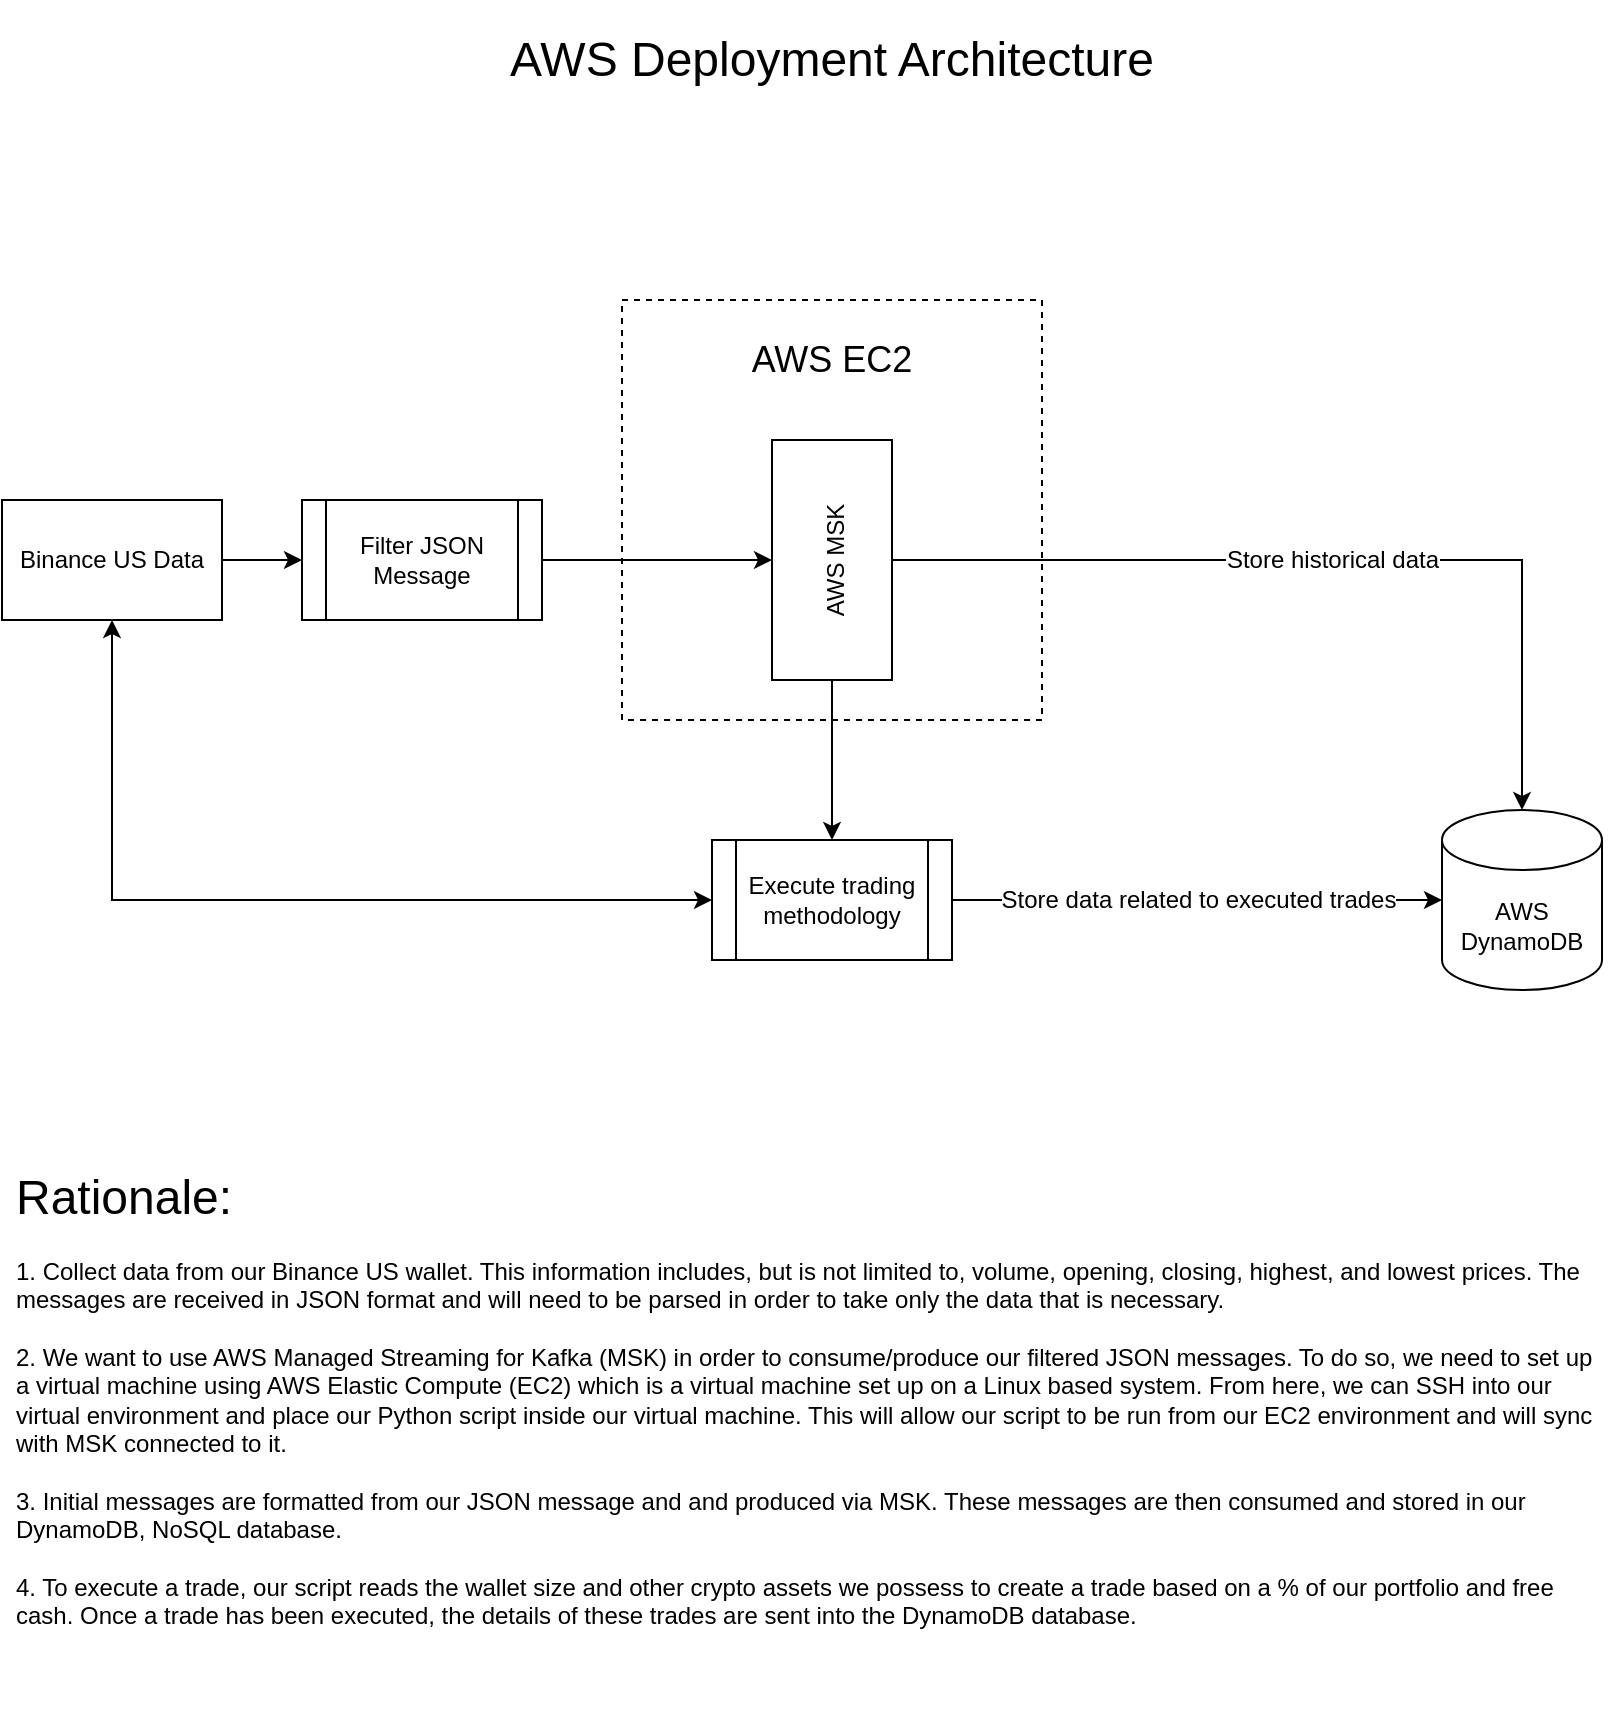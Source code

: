 <mxfile version="15.6.8" type="github">
  <diagram id="5AFDKeI0XAiyJQLm4VW2" name="Page-1">
    <mxGraphModel dx="2062" dy="780" grid="1" gridSize="10" guides="1" tooltips="1" connect="1" arrows="1" fold="1" page="1" pageScale="1" pageWidth="850" pageHeight="1100" math="0" shadow="0">
      <root>
        <mxCell id="0" />
        <mxCell id="1" parent="0" />
        <mxCell id="V2IVUwF2Q-XYG3cvJmeJ-4" style="edgeStyle=orthogonalEdgeStyle;rounded=0;orthogonalLoop=1;jettySize=auto;html=1;entryX=0;entryY=0.5;entryDx=0;entryDy=0;" edge="1" parent="1" source="V2IVUwF2Q-XYG3cvJmeJ-1" target="V2IVUwF2Q-XYG3cvJmeJ-3">
          <mxGeometry relative="1" as="geometry" />
        </mxCell>
        <mxCell id="V2IVUwF2Q-XYG3cvJmeJ-1" value="Binance US Data" style="rounded=0;whiteSpace=wrap;html=1;" vertex="1" parent="1">
          <mxGeometry x="20" y="290" width="110" height="60" as="geometry" />
        </mxCell>
        <mxCell id="V2IVUwF2Q-XYG3cvJmeJ-8" style="edgeStyle=orthogonalEdgeStyle;rounded=0;orthogonalLoop=1;jettySize=auto;html=1;exitX=1;exitY=0.5;exitDx=0;exitDy=0;entryX=0.5;entryY=0;entryDx=0;entryDy=0;fontSize=12;" edge="1" parent="1" source="V2IVUwF2Q-XYG3cvJmeJ-3" target="V2IVUwF2Q-XYG3cvJmeJ-6">
          <mxGeometry relative="1" as="geometry" />
        </mxCell>
        <mxCell id="V2IVUwF2Q-XYG3cvJmeJ-3" value="Filter JSON Message" style="shape=process;whiteSpace=wrap;html=1;backgroundOutline=1;" vertex="1" parent="1">
          <mxGeometry x="170" y="290" width="120" height="60" as="geometry" />
        </mxCell>
        <mxCell id="V2IVUwF2Q-XYG3cvJmeJ-5" value="&lt;font style=&quot;font-size: 18px ; line-height: 1.2&quot;&gt;AWS EC2&lt;/font&gt;" style="whiteSpace=wrap;html=1;aspect=fixed;dashed=1;fillColor=none;imageVerticalAlign=top;spacingBottom=150;" vertex="1" parent="1">
          <mxGeometry x="330" y="190" width="210" height="210" as="geometry" />
        </mxCell>
        <mxCell id="V2IVUwF2Q-XYG3cvJmeJ-11" style="edgeStyle=orthogonalEdgeStyle;rounded=0;orthogonalLoop=1;jettySize=auto;html=1;exitX=0;exitY=0.5;exitDx=0;exitDy=0;fontSize=12;" edge="1" parent="1" source="V2IVUwF2Q-XYG3cvJmeJ-6" target="V2IVUwF2Q-XYG3cvJmeJ-10">
          <mxGeometry relative="1" as="geometry" />
        </mxCell>
        <mxCell id="V2IVUwF2Q-XYG3cvJmeJ-14" value="Store historical data" style="edgeStyle=orthogonalEdgeStyle;rounded=0;orthogonalLoop=1;jettySize=auto;html=1;exitX=0.5;exitY=1;exitDx=0;exitDy=0;entryX=0.5;entryY=0;entryDx=0;entryDy=0;entryPerimeter=0;fontSize=12;" edge="1" parent="1" source="V2IVUwF2Q-XYG3cvJmeJ-6" target="V2IVUwF2Q-XYG3cvJmeJ-12">
          <mxGeometry relative="1" as="geometry" />
        </mxCell>
        <mxCell id="V2IVUwF2Q-XYG3cvJmeJ-6" value="&lt;font style=&quot;font-size: 12px&quot;&gt;AWS MSK&lt;/font&gt;" style="rounded=0;whiteSpace=wrap;html=1;fontSize=18;fillColor=default;rotation=-90;" vertex="1" parent="1">
          <mxGeometry x="375" y="290" width="120" height="60" as="geometry" />
        </mxCell>
        <mxCell id="V2IVUwF2Q-XYG3cvJmeJ-13" value="Store data related to executed trades" style="edgeStyle=orthogonalEdgeStyle;rounded=0;orthogonalLoop=1;jettySize=auto;exitX=1;exitY=0.5;exitDx=0;exitDy=0;fontSize=12;html=1;" edge="1" parent="1" source="V2IVUwF2Q-XYG3cvJmeJ-10" target="V2IVUwF2Q-XYG3cvJmeJ-12">
          <mxGeometry relative="1" as="geometry" />
        </mxCell>
        <mxCell id="V2IVUwF2Q-XYG3cvJmeJ-10" value="Execute trading methodology" style="shape=process;whiteSpace=wrap;html=1;backgroundOutline=1;fontSize=12;fillColor=default;" vertex="1" parent="1">
          <mxGeometry x="375" y="460" width="120" height="60" as="geometry" />
        </mxCell>
        <mxCell id="V2IVUwF2Q-XYG3cvJmeJ-12" value="AWS DynamoDB" style="shape=cylinder3;whiteSpace=wrap;html=1;boundedLbl=1;backgroundOutline=1;size=15;fontSize=12;fillColor=default;" vertex="1" parent="1">
          <mxGeometry x="740" y="445" width="80" height="90" as="geometry" />
        </mxCell>
        <mxCell id="V2IVUwF2Q-XYG3cvJmeJ-15" value="AWS Deployment Architecture" style="rounded=0;whiteSpace=wrap;html=1;fontSize=24;fillColor=none;strokeColor=none;" vertex="1" parent="1">
          <mxGeometry x="230" y="40" width="410" height="60" as="geometry" />
        </mxCell>
        <mxCell id="V2IVUwF2Q-XYG3cvJmeJ-16" value="&lt;div align=&quot;left&quot;&gt;Rationale:&lt;/div&gt;&lt;div style=&quot;font-size: 12px&quot; align=&quot;left&quot;&gt;&lt;br&gt;&lt;/div&gt;&lt;div style=&quot;font-size: 12px&quot; align=&quot;left&quot;&gt;1. Collect data from our Binance US wallet. This information includes, but is not limited to, volume, opening, closing, highest, and lowest prices. The messages are received in JSON format and will need to be parsed in order to take only the data that is necessary.&lt;/div&gt;&lt;div style=&quot;font-size: 12px&quot; align=&quot;left&quot;&gt;&lt;br&gt;&lt;/div&gt;&lt;div style=&quot;font-size: 12px&quot; align=&quot;left&quot;&gt;2. We want to use AWS Managed Streaming for Kafka (MSK) in order to consume/produce our filtered JSON messages. To do so, we need to set up a virtual machine using AWS Elastic Compute (EC2) which is a virtual machine set up on a Linux based system. From here, we can SSH into our virtual environment and place our Python script inside our virtual machine. This will allow our script to be run from our EC2 environment and will sync with MSK connected to it. &lt;br&gt;&lt;/div&gt;&lt;div style=&quot;font-size: 12px&quot; align=&quot;left&quot;&gt;&lt;br&gt;&lt;/div&gt;&lt;div style=&quot;font-size: 12px&quot; align=&quot;left&quot;&gt;3. Initial messages are formatted from our JSON message and and produced via MSK. These messages are then consumed and stored in our DynamoDB, NoSQL database.&lt;/div&gt;&lt;div style=&quot;font-size: 12px&quot; align=&quot;left&quot;&gt;&lt;br&gt;&lt;/div&gt;&lt;div style=&quot;font-size: 12px&quot; align=&quot;left&quot;&gt;4. To execute a trade, our script reads the wallet size and other crypto assets we possess to create a trade based on a % of our portfolio and free cash. Once a trade has been executed, the details of these trades are sent into the DynamoDB database.&lt;br&gt;&lt;/div&gt;" style="rounded=0;whiteSpace=wrap;html=1;fontSize=24;fillColor=none;strokeColor=none;align=left;spacingBottom=100;" vertex="1" parent="1">
          <mxGeometry x="25" y="680" width="800" height="220" as="geometry" />
        </mxCell>
        <mxCell id="V2IVUwF2Q-XYG3cvJmeJ-17" value="" style="endArrow=classic;startArrow=classic;html=1;rounded=0;fontSize=12;entryX=0.5;entryY=1;entryDx=0;entryDy=0;exitX=0;exitY=0.5;exitDx=0;exitDy=0;" edge="1" parent="1" source="V2IVUwF2Q-XYG3cvJmeJ-10" target="V2IVUwF2Q-XYG3cvJmeJ-1">
          <mxGeometry width="50" height="50" relative="1" as="geometry">
            <mxPoint x="370" y="495" as="sourcePoint" />
            <mxPoint x="70" y="495" as="targetPoint" />
            <Array as="points">
              <mxPoint x="75" y="490" />
            </Array>
          </mxGeometry>
        </mxCell>
      </root>
    </mxGraphModel>
  </diagram>
</mxfile>
